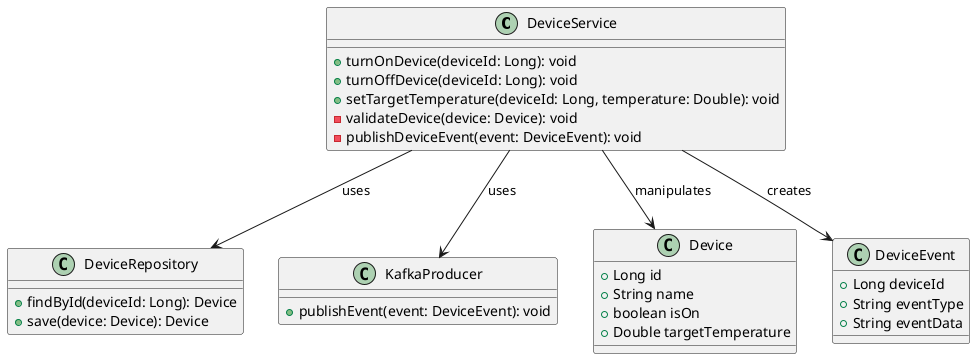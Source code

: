 @startuml
class DeviceService {
    + turnOnDevice(deviceId: Long): void
    + turnOffDevice(deviceId: Long): void
    + setTargetTemperature(deviceId: Long, temperature: Double): void
    - validateDevice(device: Device): void
    - publishDeviceEvent(event: DeviceEvent): void
}

class DeviceRepository {
    + findById(deviceId: Long): Device
    + save(device: Device): Device
}

class KafkaProducer {
    + publishEvent(event: DeviceEvent): void
}

class Device {
    + Long id
    + String name
    + boolean isOn
    + Double targetTemperature
}

class DeviceEvent {
    + Long deviceId
    + String eventType
    + String eventData
}

DeviceService --> DeviceRepository : uses
DeviceService --> KafkaProducer : uses
DeviceService --> Device : manipulates
DeviceService --> DeviceEvent : creates

@enduml